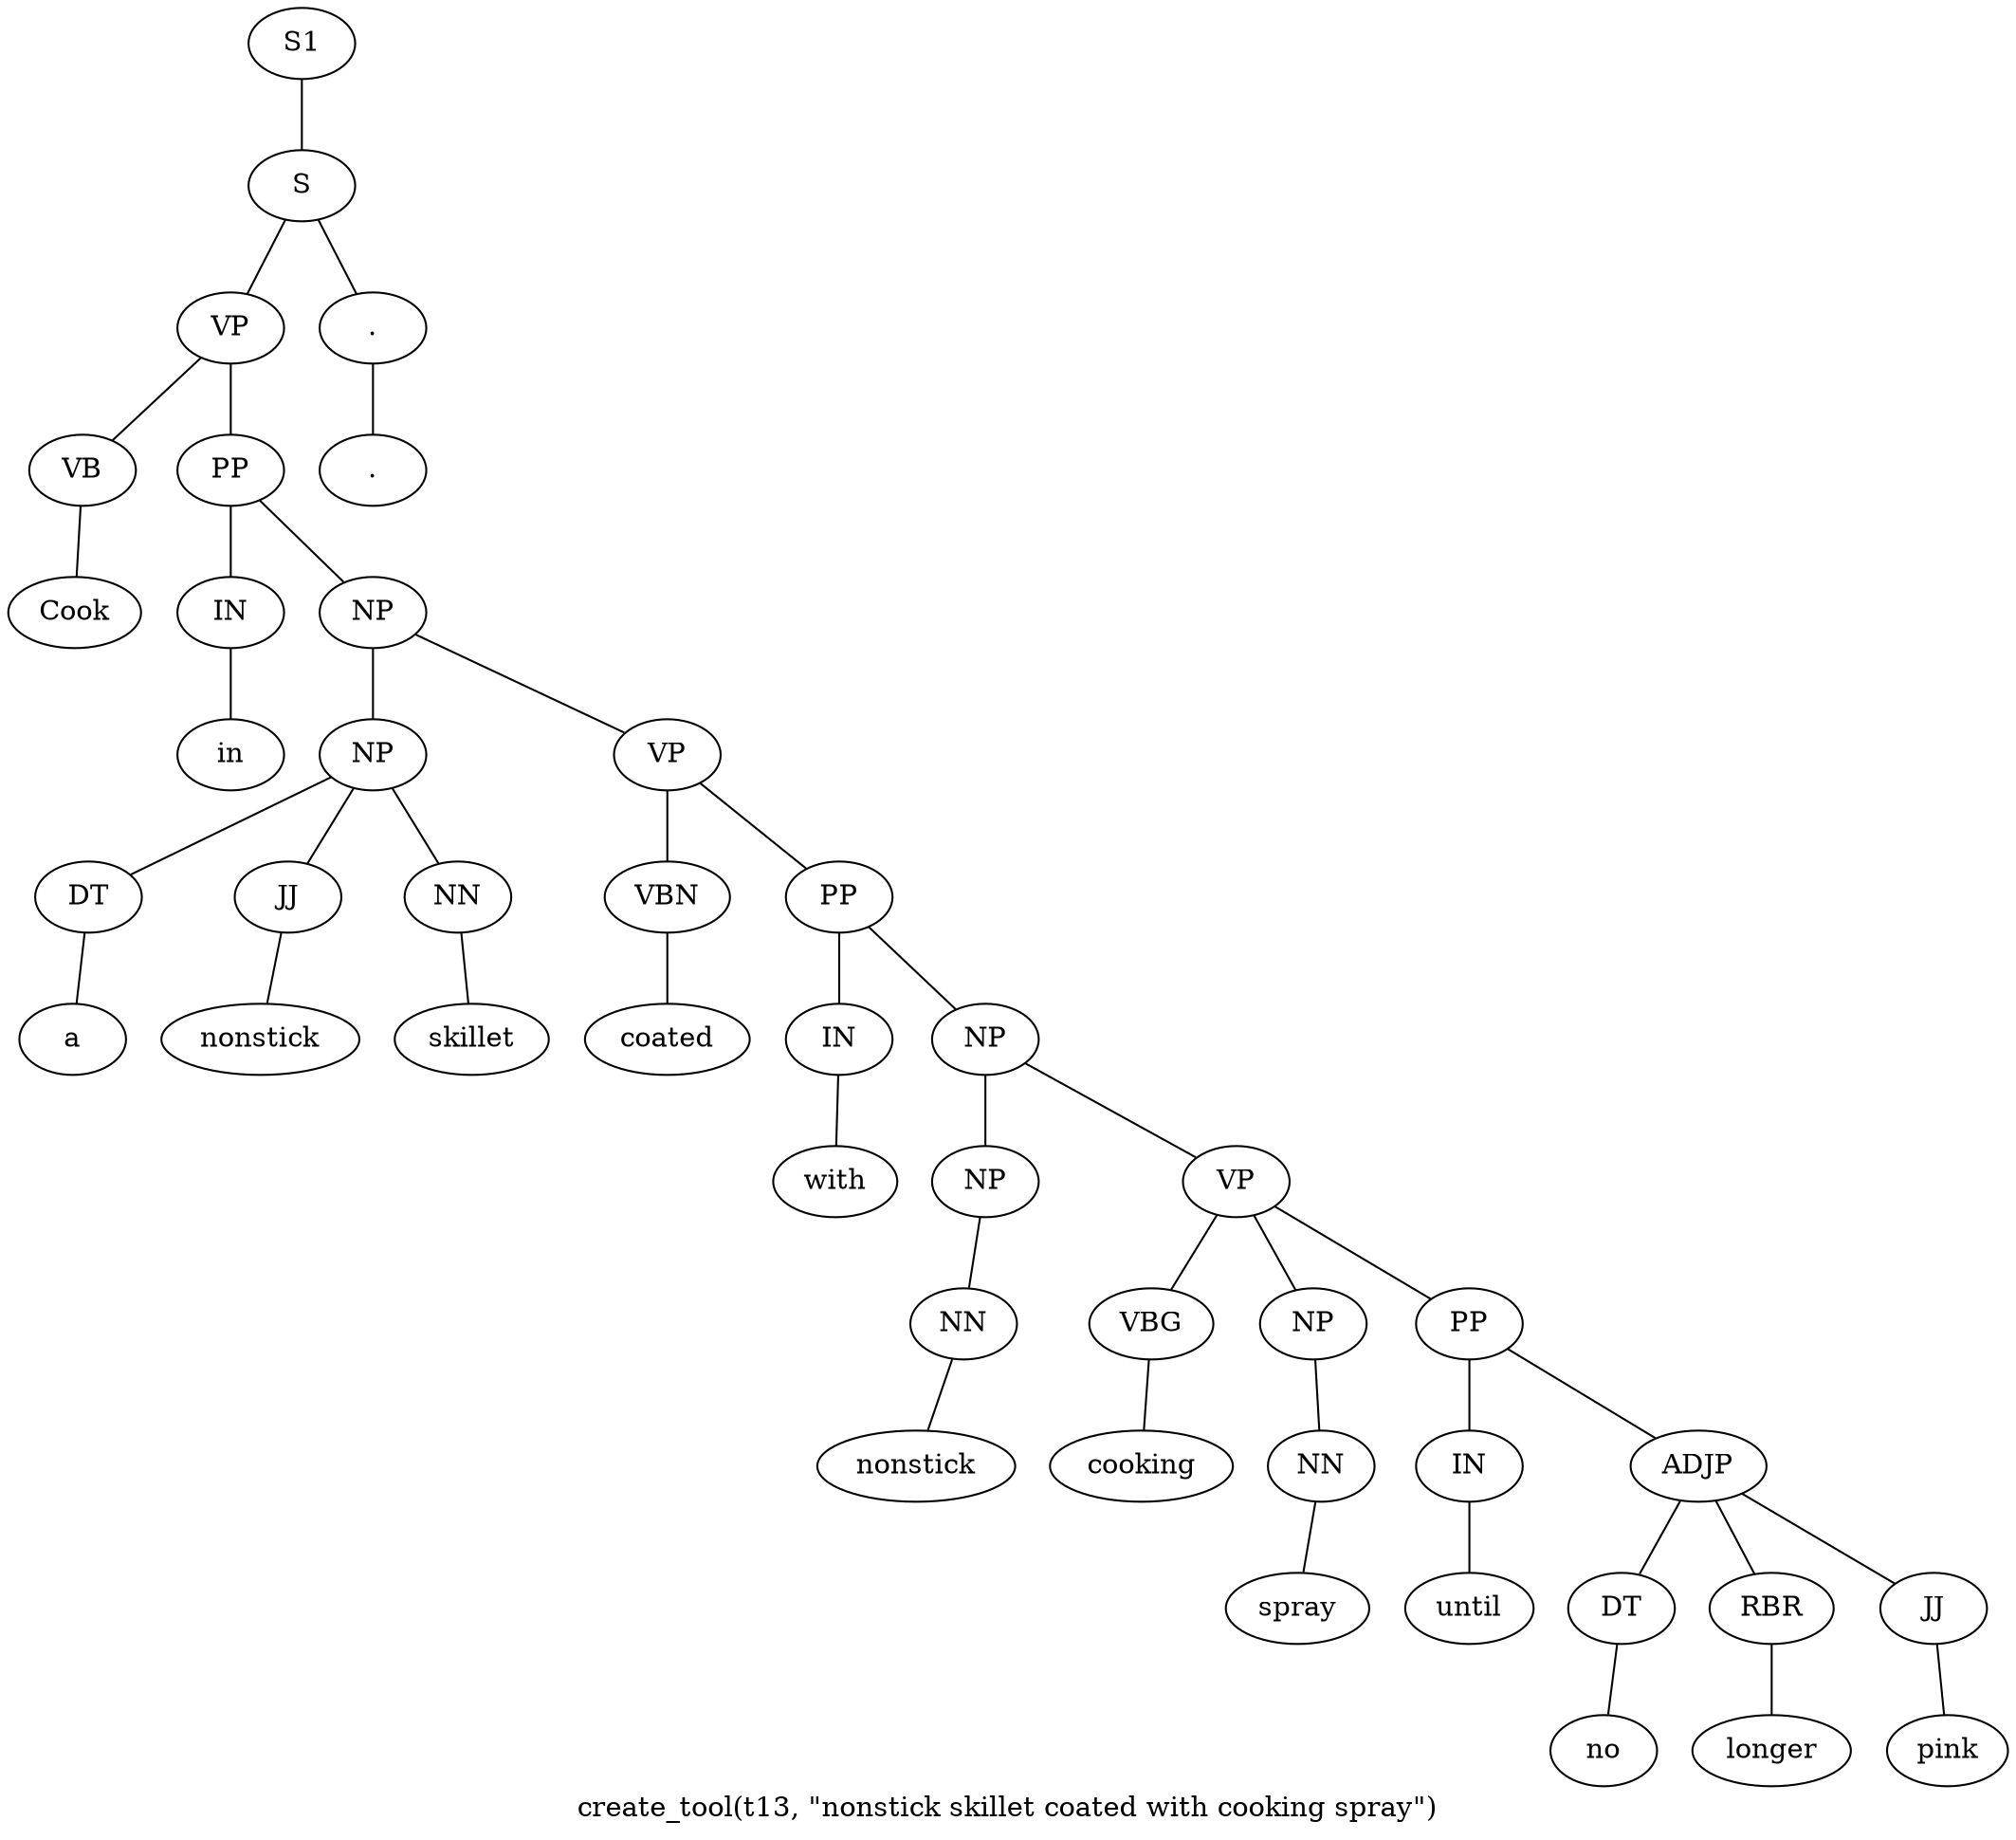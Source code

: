 graph SyntaxGraph {
	label = "create_tool(t13, \"nonstick skillet coated with cooking spray\")";
	Node0 [label="S1"];
	Node1 [label="S"];
	Node2 [label="VP"];
	Node3 [label="VB"];
	Node4 [label="Cook"];
	Node5 [label="PP"];
	Node6 [label="IN"];
	Node7 [label="in"];
	Node8 [label="NP"];
	Node9 [label="NP"];
	Node10 [label="DT"];
	Node11 [label="a"];
	Node12 [label="JJ"];
	Node13 [label="nonstick"];
	Node14 [label="NN"];
	Node15 [label="skillet"];
	Node16 [label="VP"];
	Node17 [label="VBN"];
	Node18 [label="coated"];
	Node19 [label="PP"];
	Node20 [label="IN"];
	Node21 [label="with"];
	Node22 [label="NP"];
	Node23 [label="NP"];
	Node24 [label="NN"];
	Node25 [label="nonstick"];
	Node26 [label="VP"];
	Node27 [label="VBG"];
	Node28 [label="cooking"];
	Node29 [label="NP"];
	Node30 [label="NN"];
	Node31 [label="spray"];
	Node32 [label="PP"];
	Node33 [label="IN"];
	Node34 [label="until"];
	Node35 [label="ADJP"];
	Node36 [label="DT"];
	Node37 [label="no"];
	Node38 [label="RBR"];
	Node39 [label="longer"];
	Node40 [label="JJ"];
	Node41 [label="pink"];
	Node42 [label="."];
	Node43 [label="."];

	Node0 -- Node1;
	Node1 -- Node2;
	Node1 -- Node42;
	Node2 -- Node3;
	Node2 -- Node5;
	Node3 -- Node4;
	Node5 -- Node6;
	Node5 -- Node8;
	Node6 -- Node7;
	Node8 -- Node9;
	Node8 -- Node16;
	Node9 -- Node10;
	Node9 -- Node12;
	Node9 -- Node14;
	Node10 -- Node11;
	Node12 -- Node13;
	Node14 -- Node15;
	Node16 -- Node17;
	Node16 -- Node19;
	Node17 -- Node18;
	Node19 -- Node20;
	Node19 -- Node22;
	Node20 -- Node21;
	Node22 -- Node23;
	Node22 -- Node26;
	Node23 -- Node24;
	Node24 -- Node25;
	Node26 -- Node27;
	Node26 -- Node29;
	Node26 -- Node32;
	Node27 -- Node28;
	Node29 -- Node30;
	Node30 -- Node31;
	Node32 -- Node33;
	Node32 -- Node35;
	Node33 -- Node34;
	Node35 -- Node36;
	Node35 -- Node38;
	Node35 -- Node40;
	Node36 -- Node37;
	Node38 -- Node39;
	Node40 -- Node41;
	Node42 -- Node43;
}